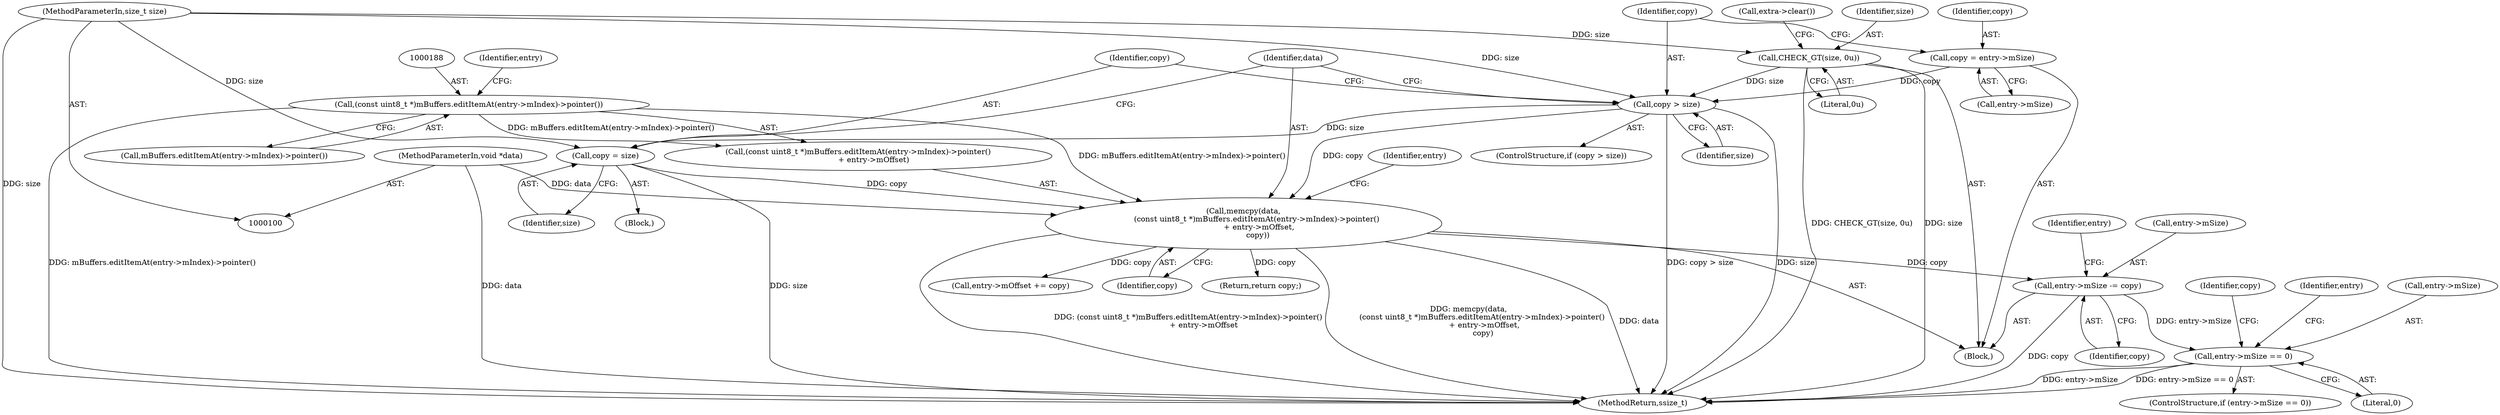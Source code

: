 digraph "0_Android_a2d1d85726aa2a3126e9c331a8e00a8c319c9e2b@API" {
"1000199" [label="(Call,entry->mSize -= copy)"];
"1000184" [label="(Call,memcpy(data,\n           (const uint8_t *)mBuffers.editItemAt(entry->mIndex)->pointer()\n             + entry->mOffset,\n            copy))"];
"1000101" [label="(MethodParameterIn,void *data)"];
"1000187" [label="(Call,(const uint8_t *)mBuffers.editItemAt(entry->mIndex)->pointer())"];
"1000181" [label="(Call,copy = size)"];
"1000177" [label="(Call,copy > size)"];
"1000171" [label="(Call,copy = entry->mSize)"];
"1000105" [label="(Call,CHECK_GT(size, 0u))"];
"1000102" [label="(MethodParameterIn,size_t size)"];
"1000205" [label="(Call,entry->mSize == 0)"];
"1000101" [label="(MethodParameterIn,void *data)"];
"1000180" [label="(Block,)"];
"1000105" [label="(Call,CHECK_GT(size, 0u))"];
"1000200" [label="(Call,entry->mSize)"];
"1000183" [label="(Identifier,size)"];
"1000108" [label="(Call,extra->clear())"];
"1000173" [label="(Call,entry->mSize)"];
"1000186" [label="(Call,(const uint8_t *)mBuffers.editItemAt(entry->mIndex)->pointer()\n             + entry->mOffset)"];
"1000203" [label="(Identifier,copy)"];
"1000176" [label="(ControlStructure,if (copy > size))"];
"1000177" [label="(Call,copy > size)"];
"1000206" [label="(Call,entry->mSize)"];
"1000209" [label="(Literal,0)"];
"1000106" [label="(Identifier,size)"];
"1000185" [label="(Identifier,data)"];
"1000222" [label="(MethodReturn,ssize_t)"];
"1000107" [label="(Literal,0u)"];
"1000221" [label="(Identifier,copy)"];
"1000184" [label="(Call,memcpy(data,\n           (const uint8_t *)mBuffers.editItemAt(entry->mIndex)->pointer()\n             + entry->mOffset,\n            copy))"];
"1000220" [label="(Return,return copy;)"];
"1000104" [label="(Block,)"];
"1000193" [label="(Identifier,copy)"];
"1000187" [label="(Call,(const uint8_t *)mBuffers.editItemAt(entry->mIndex)->pointer())"];
"1000189" [label="(Call,mBuffers.editItemAt(entry->mIndex)->pointer())"];
"1000207" [label="(Identifier,entry)"];
"1000196" [label="(Identifier,entry)"];
"1000199" [label="(Call,entry->mSize -= copy)"];
"1000102" [label="(MethodParameterIn,size_t size)"];
"1000178" [label="(Identifier,copy)"];
"1000204" [label="(ControlStructure,if (entry->mSize == 0))"];
"1000191" [label="(Identifier,entry)"];
"1000171" [label="(Call,copy = entry->mSize)"];
"1000181" [label="(Call,copy = size)"];
"1000182" [label="(Identifier,copy)"];
"1000194" [label="(Call,entry->mOffset += copy)"];
"1000179" [label="(Identifier,size)"];
"1000205" [label="(Call,entry->mSize == 0)"];
"1000213" [label="(Identifier,entry)"];
"1000172" [label="(Identifier,copy)"];
"1000199" -> "1000104"  [label="AST: "];
"1000199" -> "1000203"  [label="CFG: "];
"1000200" -> "1000199"  [label="AST: "];
"1000203" -> "1000199"  [label="AST: "];
"1000207" -> "1000199"  [label="CFG: "];
"1000199" -> "1000222"  [label="DDG: copy"];
"1000184" -> "1000199"  [label="DDG: copy"];
"1000199" -> "1000205"  [label="DDG: entry->mSize"];
"1000184" -> "1000104"  [label="AST: "];
"1000184" -> "1000193"  [label="CFG: "];
"1000185" -> "1000184"  [label="AST: "];
"1000186" -> "1000184"  [label="AST: "];
"1000193" -> "1000184"  [label="AST: "];
"1000196" -> "1000184"  [label="CFG: "];
"1000184" -> "1000222"  [label="DDG: data"];
"1000184" -> "1000222"  [label="DDG: (const uint8_t *)mBuffers.editItemAt(entry->mIndex)->pointer()\n             + entry->mOffset"];
"1000184" -> "1000222"  [label="DDG: memcpy(data,\n           (const uint8_t *)mBuffers.editItemAt(entry->mIndex)->pointer()\n             + entry->mOffset,\n            copy)"];
"1000101" -> "1000184"  [label="DDG: data"];
"1000187" -> "1000184"  [label="DDG: mBuffers.editItemAt(entry->mIndex)->pointer()"];
"1000181" -> "1000184"  [label="DDG: copy"];
"1000177" -> "1000184"  [label="DDG: copy"];
"1000184" -> "1000194"  [label="DDG: copy"];
"1000184" -> "1000220"  [label="DDG: copy"];
"1000101" -> "1000100"  [label="AST: "];
"1000101" -> "1000222"  [label="DDG: data"];
"1000187" -> "1000186"  [label="AST: "];
"1000187" -> "1000189"  [label="CFG: "];
"1000188" -> "1000187"  [label="AST: "];
"1000189" -> "1000187"  [label="AST: "];
"1000191" -> "1000187"  [label="CFG: "];
"1000187" -> "1000222"  [label="DDG: mBuffers.editItemAt(entry->mIndex)->pointer()"];
"1000187" -> "1000186"  [label="DDG: mBuffers.editItemAt(entry->mIndex)->pointer()"];
"1000181" -> "1000180"  [label="AST: "];
"1000181" -> "1000183"  [label="CFG: "];
"1000182" -> "1000181"  [label="AST: "];
"1000183" -> "1000181"  [label="AST: "];
"1000185" -> "1000181"  [label="CFG: "];
"1000181" -> "1000222"  [label="DDG: size"];
"1000177" -> "1000181"  [label="DDG: size"];
"1000102" -> "1000181"  [label="DDG: size"];
"1000177" -> "1000176"  [label="AST: "];
"1000177" -> "1000179"  [label="CFG: "];
"1000178" -> "1000177"  [label="AST: "];
"1000179" -> "1000177"  [label="AST: "];
"1000182" -> "1000177"  [label="CFG: "];
"1000185" -> "1000177"  [label="CFG: "];
"1000177" -> "1000222"  [label="DDG: size"];
"1000177" -> "1000222"  [label="DDG: copy > size"];
"1000171" -> "1000177"  [label="DDG: copy"];
"1000105" -> "1000177"  [label="DDG: size"];
"1000102" -> "1000177"  [label="DDG: size"];
"1000171" -> "1000104"  [label="AST: "];
"1000171" -> "1000173"  [label="CFG: "];
"1000172" -> "1000171"  [label="AST: "];
"1000173" -> "1000171"  [label="AST: "];
"1000178" -> "1000171"  [label="CFG: "];
"1000105" -> "1000104"  [label="AST: "];
"1000105" -> "1000107"  [label="CFG: "];
"1000106" -> "1000105"  [label="AST: "];
"1000107" -> "1000105"  [label="AST: "];
"1000108" -> "1000105"  [label="CFG: "];
"1000105" -> "1000222"  [label="DDG: size"];
"1000105" -> "1000222"  [label="DDG: CHECK_GT(size, 0u)"];
"1000102" -> "1000105"  [label="DDG: size"];
"1000102" -> "1000100"  [label="AST: "];
"1000102" -> "1000222"  [label="DDG: size"];
"1000205" -> "1000204"  [label="AST: "];
"1000205" -> "1000209"  [label="CFG: "];
"1000206" -> "1000205"  [label="AST: "];
"1000209" -> "1000205"  [label="AST: "];
"1000213" -> "1000205"  [label="CFG: "];
"1000221" -> "1000205"  [label="CFG: "];
"1000205" -> "1000222"  [label="DDG: entry->mSize"];
"1000205" -> "1000222"  [label="DDG: entry->mSize == 0"];
}
